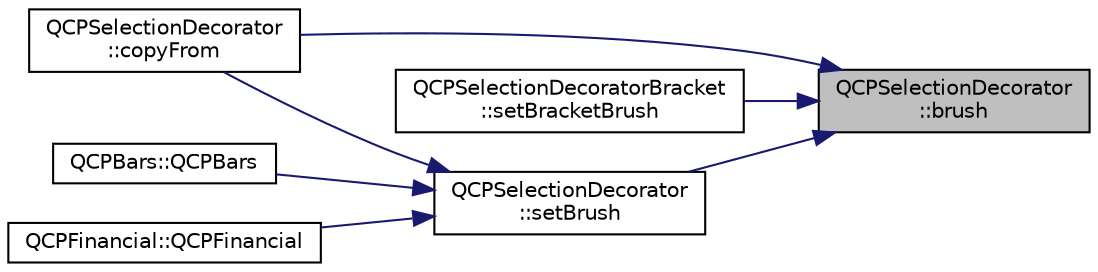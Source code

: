 digraph "QCPSelectionDecorator::brush"
{
 // LATEX_PDF_SIZE
  edge [fontname="Helvetica",fontsize="10",labelfontname="Helvetica",labelfontsize="10"];
  node [fontname="Helvetica",fontsize="10",shape=record];
  rankdir="RL";
  Node1 [label="QCPSelectionDecorator\l::brush",height=0.2,width=0.4,color="black", fillcolor="grey75", style="filled", fontcolor="black",tooltip=" "];
  Node1 -> Node2 [dir="back",color="midnightblue",fontsize="10",style="solid",fontname="Helvetica"];
  Node2 [label="QCPSelectionDecorator\l::copyFrom",height=0.2,width=0.4,color="black", fillcolor="white", style="filled",URL="$classQCPSelectionDecorator.html#a467a8d5cfcab27e862a17c797ac27b8a",tooltip=" "];
  Node1 -> Node3 [dir="back",color="midnightblue",fontsize="10",style="solid",fontname="Helvetica"];
  Node3 [label="QCPSelectionDecoratorBracket\l::setBracketBrush",height=0.2,width=0.4,color="black", fillcolor="white", style="filled",URL="$classQCPSelectionDecoratorBracket.html#a2f4ea0bfb0ea980252b76dd349dd53aa",tooltip=" "];
  Node1 -> Node4 [dir="back",color="midnightblue",fontsize="10",style="solid",fontname="Helvetica"];
  Node4 [label="QCPSelectionDecorator\l::setBrush",height=0.2,width=0.4,color="black", fillcolor="white", style="filled",URL="$classQCPSelectionDecorator.html#aa74b626be518ea17055f918d423c8c2d",tooltip=" "];
  Node4 -> Node2 [dir="back",color="midnightblue",fontsize="10",style="solid",fontname="Helvetica"];
  Node4 -> Node5 [dir="back",color="midnightblue",fontsize="10",style="solid",fontname="Helvetica"];
  Node5 [label="QCPBars::QCPBars",height=0.2,width=0.4,color="black", fillcolor="white", style="filled",URL="$classQCPBars.html#a64006999ad9dff308f40df41cef176ad",tooltip=" "];
  Node4 -> Node6 [dir="back",color="midnightblue",fontsize="10",style="solid",fontname="Helvetica"];
  Node6 [label="QCPFinancial::QCPFinancial",height=0.2,width=0.4,color="black", fillcolor="white", style="filled",URL="$classQCPFinancial.html#a4702d5248feeb9d1ec6e3ce725b10b32",tooltip=" "];
}
